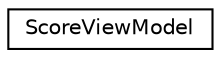 digraph "Graphical Class Hierarchy"
{
  edge [fontname="Helvetica",fontsize="10",labelfontname="Helvetica",labelfontsize="10"];
  node [fontname="Helvetica",fontsize="10",shape=record];
  rankdir="LR";
  Node1 [label="ScoreViewModel",height=0.2,width=0.4,color="black", fillcolor="white", style="filled",URL="$class_score_view_model.html"];
}
